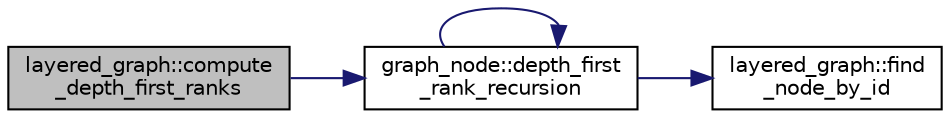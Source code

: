 digraph "layered_graph::compute_depth_first_ranks"
{
  edge [fontname="Helvetica",fontsize="10",labelfontname="Helvetica",labelfontsize="10"];
  node [fontname="Helvetica",fontsize="10",shape=record];
  rankdir="LR";
  Node239 [label="layered_graph::compute\l_depth_first_ranks",height=0.2,width=0.4,color="black", fillcolor="grey75", style="filled", fontcolor="black"];
  Node239 -> Node240 [color="midnightblue",fontsize="10",style="solid",fontname="Helvetica"];
  Node240 [label="graph_node::depth_first\l_rank_recursion",height=0.2,width=0.4,color="black", fillcolor="white", style="filled",URL="$d6/d21/classgraph__node.html#a491dc88828723c779c98510c61428df0"];
  Node240 -> Node241 [color="midnightblue",fontsize="10",style="solid",fontname="Helvetica"];
  Node241 [label="layered_graph::find\l_node_by_id",height=0.2,width=0.4,color="black", fillcolor="white", style="filled",URL="$da/db1/classlayered__graph.html#a380a87fc8f87f526f71e13670fe5ef12"];
  Node240 -> Node240 [color="midnightblue",fontsize="10",style="solid",fontname="Helvetica"];
}
